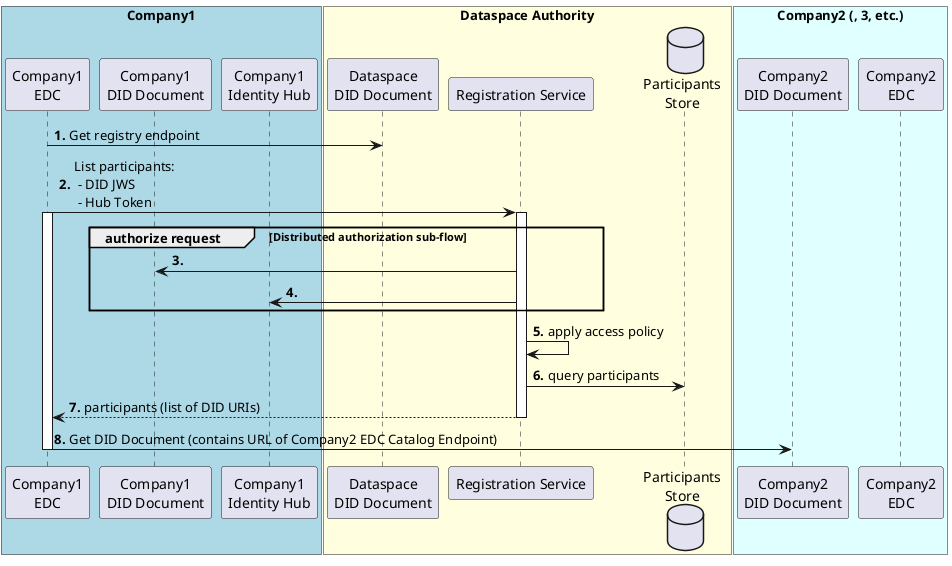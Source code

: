 @startuml
autonumber "<b>0'.'"
box "Company1" #LightBlue
Participant "Company1\nEDC" as Company1
Participant "Company1\nDID Document" as DID1
Participant "Company1\nIdentity Hub" as IDHUB1
end box
box "Dataspace Authority" #LightYellow
Participant "Dataspace\nDID Document" as DID0
Participant "Registration Service" as RAPI
Database "Participants\nStore" as Registry
end box
box "Company2 (, 3, etc.)" #LightCyan
Participant "Company2\nDID Document" as DID2
Participant "Company2\nEDC" as Company2
end box

Company1 -> DID0: Get registry endpoint
Company1 -> RAPI ++: List participants:\n - DID JWS\n - Hub Token
activate Company1
group authorize request [Distributed authorization sub-flow]
  RAPI -> DID1
  RAPI -> IDHUB1
end
RAPI -> RAPI: apply access policy
RAPI -> Registry: query participants
return participants (list of DID URIs)
Company1 -> DID2: Get DID Document (contains URL of Company2 EDC Catalog Endpoint)
deactivate Company1

@enduml